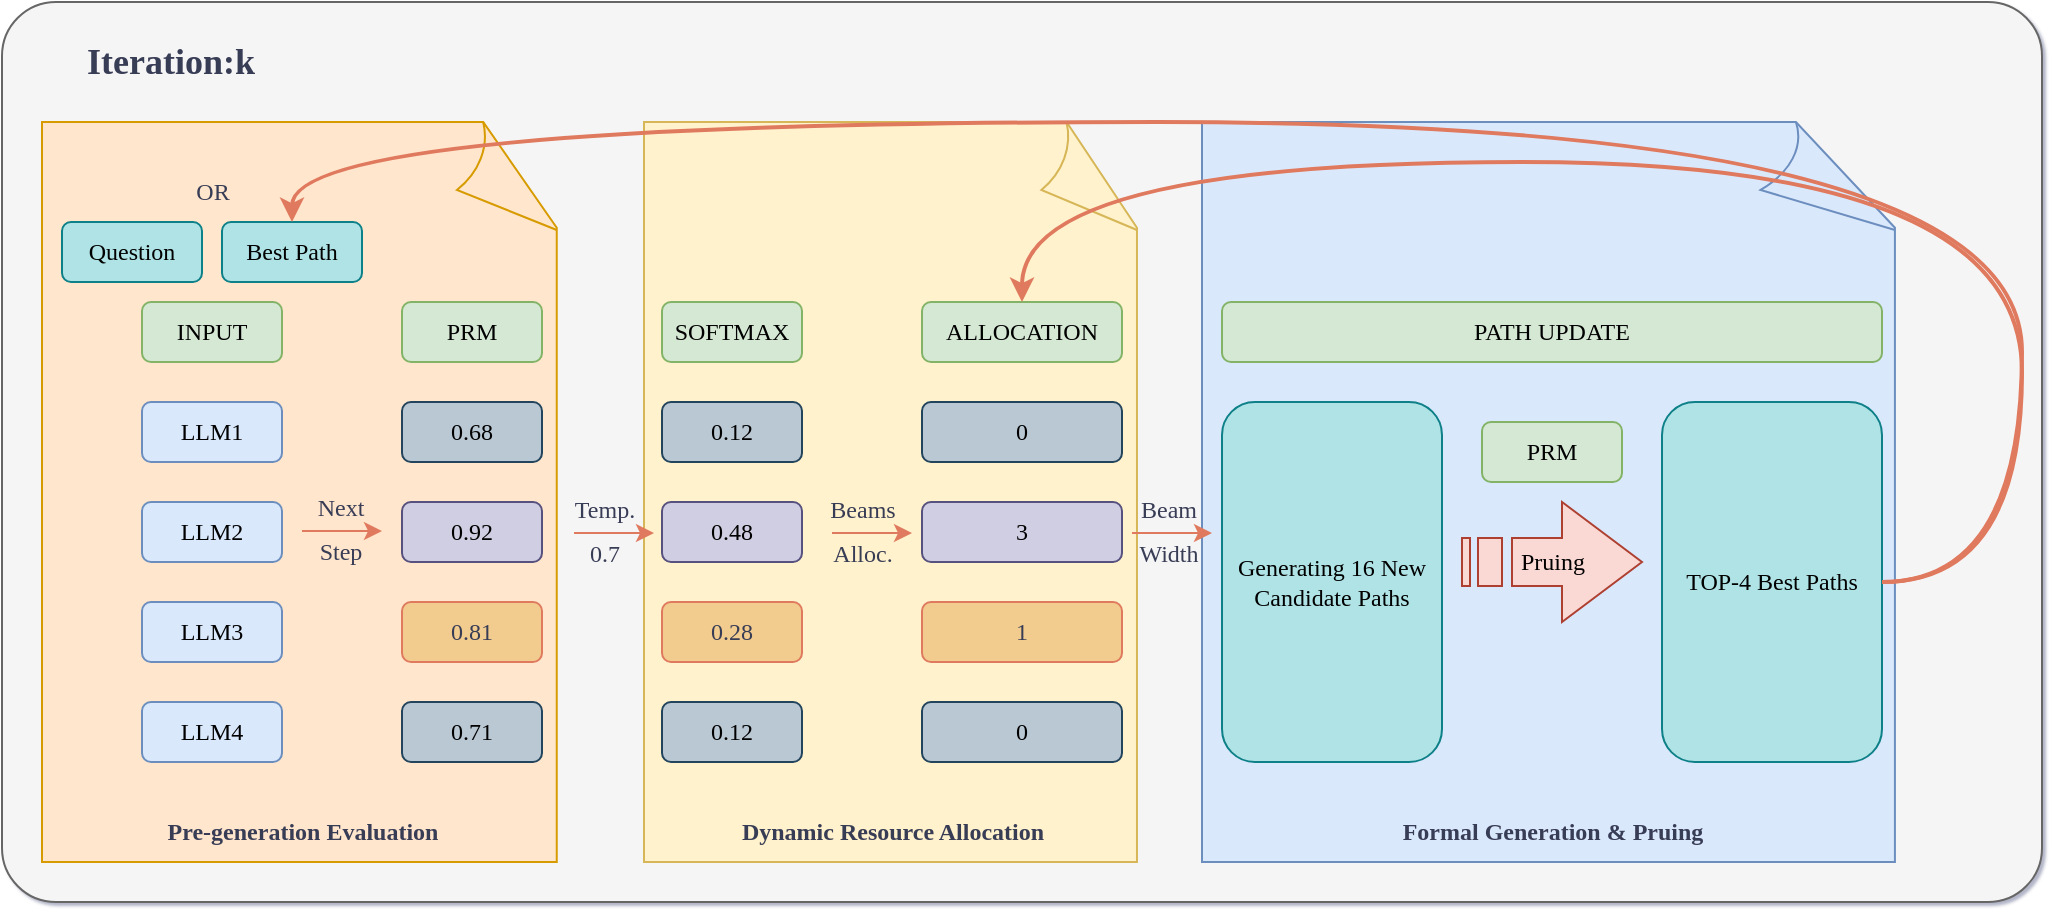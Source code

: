 <mxfile version="28.2.1">
  <diagram name="第 1 页" id="_KsVbUqQZ-v0ALwD6Hyh">
    <mxGraphModel dx="1042" dy="570" grid="1" gridSize="10" guides="1" tooltips="1" connect="1" arrows="1" fold="1" page="1" pageScale="1" pageWidth="827" pageHeight="1169" background="none" math="0" shadow="1">
      <root>
        <mxCell id="0" />
        <mxCell id="1" parent="0" />
        <mxCell id="8DVu6u98NFebpymilXGG-52" value="" style="rounded=1;whiteSpace=wrap;html=1;strokeColor=#666666;fontColor=#333333;fillColor=#f5f5f5;arcSize=6;" vertex="1" parent="1">
          <mxGeometry x="30" y="90" width="1020" height="450" as="geometry" />
        </mxCell>
        <mxCell id="8DVu6u98NFebpymilXGG-45" value="" style="whiteSpace=wrap;html=1;shape=mxgraph.basic.document;strokeColor=#6c8ebf;fillColor=#dae8fc;" vertex="1" parent="1">
          <mxGeometry x="630" y="150" width="350" height="370" as="geometry" />
        </mxCell>
        <mxCell id="8DVu6u98NFebpymilXGG-43" value="" style="whiteSpace=wrap;html=1;shape=mxgraph.basic.document;strokeColor=#d6b656;fillColor=#fff2cc;" vertex="1" parent="1">
          <mxGeometry x="351" y="150" width="249" height="370" as="geometry" />
        </mxCell>
        <mxCell id="8DVu6u98NFebpymilXGG-41" value="" style="whiteSpace=wrap;html=1;shape=mxgraph.basic.document;strokeColor=#d79b00;fillColor=#ffe6cc;" vertex="1" parent="1">
          <mxGeometry x="50" y="150" width="260" height="370" as="geometry" />
        </mxCell>
        <mxCell id="8DVu6u98NFebpymilXGG-2" value="&lt;font face=&quot;Comic Sans MS&quot;&gt;Best Path&lt;/font&gt;" style="rounded=1;whiteSpace=wrap;html=1;labelBackgroundColor=none;fillColor=#b0e3e6;strokeColor=#0e8088;align=center;verticalAlign=middle;fontFamily=Helvetica;fontSize=12;" vertex="1" parent="1">
          <mxGeometry x="140" y="200" width="70" height="30" as="geometry" />
        </mxCell>
        <mxCell id="8DVu6u98NFebpymilXGG-3" value="&lt;font face=&quot;Comic Sans MS&quot;&gt;Question&lt;/font&gt;" style="rounded=1;whiteSpace=wrap;html=1;labelBackgroundColor=none;fillColor=#b0e3e6;strokeColor=#0e8088;" vertex="1" parent="1">
          <mxGeometry x="60" y="200" width="70" height="30" as="geometry" />
        </mxCell>
        <mxCell id="8DVu6u98NFebpymilXGG-8" value="" style="group" vertex="1" connectable="0" parent="1">
          <mxGeometry x="100" y="240" width="70" height="230" as="geometry" />
        </mxCell>
        <mxCell id="ms_wc8pi5Gnqf6l3Z3Y6-1" value="&lt;font face=&quot;Comic Sans MS&quot;&gt;INPUT&lt;/font&gt;" style="rounded=1;whiteSpace=wrap;html=1;labelBackgroundColor=none;fillColor=#d5e8d4;strokeColor=#82b366;" parent="8DVu6u98NFebpymilXGG-8" vertex="1">
          <mxGeometry width="70" height="30" as="geometry" />
        </mxCell>
        <mxCell id="ms_wc8pi5Gnqf6l3Z3Y6-2" value="&lt;font face=&quot;Comic Sans MS&quot;&gt;LLM1&lt;/font&gt;" style="rounded=1;whiteSpace=wrap;html=1;labelBackgroundColor=none;fillColor=#dae8fc;strokeColor=#6c8ebf;" parent="8DVu6u98NFebpymilXGG-8" vertex="1">
          <mxGeometry y="50" width="70" height="30" as="geometry" />
        </mxCell>
        <mxCell id="ms_wc8pi5Gnqf6l3Z3Y6-3" value="&lt;font face=&quot;Comic Sans MS&quot;&gt;LLM2&lt;/font&gt;" style="rounded=1;whiteSpace=wrap;html=1;labelBackgroundColor=none;fillColor=#dae8fc;strokeColor=#6c8ebf;" parent="8DVu6u98NFebpymilXGG-8" vertex="1">
          <mxGeometry y="100" width="70" height="30" as="geometry" />
        </mxCell>
        <mxCell id="ms_wc8pi5Gnqf6l3Z3Y6-4" value="&lt;font face=&quot;Comic Sans MS&quot;&gt;LLM3&lt;/font&gt;" style="rounded=1;whiteSpace=wrap;html=1;labelBackgroundColor=none;fillColor=#dae8fc;strokeColor=#6c8ebf;" parent="8DVu6u98NFebpymilXGG-8" vertex="1">
          <mxGeometry y="150" width="70" height="30" as="geometry" />
        </mxCell>
        <mxCell id="ms_wc8pi5Gnqf6l3Z3Y6-5" value="&lt;font face=&quot;Comic Sans MS&quot;&gt;LLM4&lt;/font&gt;" style="rounded=1;whiteSpace=wrap;html=1;labelBackgroundColor=none;fillColor=#dae8fc;strokeColor=#6c8ebf;" parent="8DVu6u98NFebpymilXGG-8" vertex="1">
          <mxGeometry y="200" width="70" height="30" as="geometry" />
        </mxCell>
        <mxCell id="8DVu6u98NFebpymilXGG-10" value="" style="group" vertex="1" connectable="0" parent="1">
          <mxGeometry x="360" y="240" width="70" height="230" as="geometry" />
        </mxCell>
        <mxCell id="ms_wc8pi5Gnqf6l3Z3Y6-12" value="&lt;font face=&quot;Comic Sans MS&quot;&gt;SOFTMAX&lt;/font&gt;" style="rounded=1;whiteSpace=wrap;html=1;labelBackgroundColor=none;fillColor=#d5e8d4;strokeColor=#82b366;" parent="8DVu6u98NFebpymilXGG-10" vertex="1">
          <mxGeometry width="70" height="30" as="geometry" />
        </mxCell>
        <mxCell id="ms_wc8pi5Gnqf6l3Z3Y6-13" value="&lt;span style=&quot;font-family: &amp;quot;Comic Sans MS&amp;quot;;&quot;&gt;0.12&lt;/span&gt;" style="rounded=1;whiteSpace=wrap;html=1;labelBackgroundColor=none;fillColor=#bac8d3;strokeColor=#23445d;" parent="8DVu6u98NFebpymilXGG-10" vertex="1">
          <mxGeometry y="50" width="70" height="30" as="geometry" />
        </mxCell>
        <mxCell id="ms_wc8pi5Gnqf6l3Z3Y6-14" value="&lt;font face=&quot;Comic Sans MS&quot;&gt;0.48&lt;/font&gt;" style="rounded=1;whiteSpace=wrap;html=1;labelBackgroundColor=none;fillColor=#d0cee2;strokeColor=#56517e;" parent="8DVu6u98NFebpymilXGG-10" vertex="1">
          <mxGeometry y="100" width="70" height="30" as="geometry" />
        </mxCell>
        <mxCell id="ms_wc8pi5Gnqf6l3Z3Y6-15" value="&lt;font face=&quot;Comic Sans MS&quot;&gt;0.28&lt;/font&gt;" style="rounded=1;whiteSpace=wrap;html=1;labelBackgroundColor=none;fillColor=#F2CC8F;strokeColor=#E07A5F;fontColor=#393C56;" parent="8DVu6u98NFebpymilXGG-10" vertex="1">
          <mxGeometry y="150" width="70" height="30" as="geometry" />
        </mxCell>
        <mxCell id="ms_wc8pi5Gnqf6l3Z3Y6-16" value="&lt;font face=&quot;Comic Sans MS&quot;&gt;0.12&lt;/font&gt;" style="rounded=1;whiteSpace=wrap;html=1;labelBackgroundColor=none;fillColor=#bac8d3;strokeColor=#23445d;" parent="8DVu6u98NFebpymilXGG-10" vertex="1">
          <mxGeometry y="200" width="70" height="30" as="geometry" />
        </mxCell>
        <mxCell id="8DVu6u98NFebpymilXGG-11" value="" style="group" vertex="1" connectable="0" parent="1">
          <mxGeometry x="490" y="240" width="100" height="230" as="geometry" />
        </mxCell>
        <mxCell id="ms_wc8pi5Gnqf6l3Z3Y6-17" value="&lt;font face=&quot;Comic Sans MS&quot;&gt;ALLOCATION&lt;/font&gt;" style="rounded=1;whiteSpace=wrap;html=1;labelBackgroundColor=none;fillColor=#d5e8d4;strokeColor=#82b366;" parent="8DVu6u98NFebpymilXGG-11" vertex="1">
          <mxGeometry width="100" height="30" as="geometry" />
        </mxCell>
        <mxCell id="ms_wc8pi5Gnqf6l3Z3Y6-18" value="&lt;span style=&quot;font-family: &amp;quot;Comic Sans MS&amp;quot;;&quot;&gt;0&lt;/span&gt;" style="rounded=1;whiteSpace=wrap;html=1;labelBackgroundColor=none;fillColor=#bac8d3;strokeColor=#23445d;" parent="8DVu6u98NFebpymilXGG-11" vertex="1">
          <mxGeometry y="50" width="100" height="30" as="geometry" />
        </mxCell>
        <mxCell id="ms_wc8pi5Gnqf6l3Z3Y6-19" value="&lt;font face=&quot;Comic Sans MS&quot;&gt;3&lt;/font&gt;" style="rounded=1;whiteSpace=wrap;html=1;labelBackgroundColor=none;fillColor=#d0cee2;strokeColor=#56517e;" parent="8DVu6u98NFebpymilXGG-11" vertex="1">
          <mxGeometry y="100" width="100" height="30" as="geometry" />
        </mxCell>
        <mxCell id="ms_wc8pi5Gnqf6l3Z3Y6-20" value="&lt;font face=&quot;Comic Sans MS&quot;&gt;1&lt;/font&gt;" style="rounded=1;whiteSpace=wrap;html=1;labelBackgroundColor=none;fillColor=#F2CC8F;strokeColor=#E07A5F;fontColor=#393C56;" parent="8DVu6u98NFebpymilXGG-11" vertex="1">
          <mxGeometry y="150" width="100" height="30" as="geometry" />
        </mxCell>
        <mxCell id="ms_wc8pi5Gnqf6l3Z3Y6-21" value="&lt;font face=&quot;Comic Sans MS&quot;&gt;0&lt;/font&gt;" style="rounded=1;whiteSpace=wrap;html=1;labelBackgroundColor=none;fillColor=#bac8d3;strokeColor=#23445d;" parent="8DVu6u98NFebpymilXGG-11" vertex="1">
          <mxGeometry y="200" width="100" height="30" as="geometry" />
        </mxCell>
        <mxCell id="8DVu6u98NFebpymilXGG-12" value="" style="group" vertex="1" connectable="0" parent="1">
          <mxGeometry x="640" y="240" width="330" height="290" as="geometry" />
        </mxCell>
        <mxCell id="ms_wc8pi5Gnqf6l3Z3Y6-23" value="&lt;font face=&quot;Comic Sans MS&quot;&gt;PATH UPDATE&lt;/font&gt;" style="rounded=1;whiteSpace=wrap;html=1;labelBackgroundColor=none;fillColor=#d5e8d4;strokeColor=#82b366;" parent="8DVu6u98NFebpymilXGG-12" vertex="1">
          <mxGeometry width="330" height="30" as="geometry" />
        </mxCell>
        <mxCell id="ms_wc8pi5Gnqf6l3Z3Y6-28" value="&lt;span style=&quot;font-family: &amp;quot;Comic Sans MS&amp;quot;;&quot;&gt;Generating 16 New Candidate Paths&lt;/span&gt;" style="rounded=1;whiteSpace=wrap;html=1;labelBackgroundColor=none;fillColor=#b0e3e6;strokeColor=#0e8088;" parent="8DVu6u98NFebpymilXGG-12" vertex="1">
          <mxGeometry y="50" width="110" height="180" as="geometry" />
        </mxCell>
        <mxCell id="ms_wc8pi5Gnqf6l3Z3Y6-30" value="&lt;font face=&quot;Comic Sans MS&quot;&gt;Pruing&lt;/font&gt;" style="html=1;shadow=0;dashed=0;align=center;verticalAlign=middle;shape=mxgraph.arrows2.stripedArrow;dy=0.6;dx=40;notch=25;rounded=1;labelBackgroundColor=none;fillColor=#fad9d5;strokeColor=#ae4132;" parent="8DVu6u98NFebpymilXGG-12" vertex="1">
          <mxGeometry x="120" y="100" width="90" height="60" as="geometry" />
        </mxCell>
        <mxCell id="8DVu6u98NFebpymilXGG-7" value="&lt;span style=&quot;font-family: &amp;quot;Comic Sans MS&amp;quot;;&quot;&gt;TOP-4 Best Paths&lt;/span&gt;" style="rounded=1;whiteSpace=wrap;html=1;labelBackgroundColor=none;fillColor=#b0e3e6;strokeColor=#0e8088;" vertex="1" parent="8DVu6u98NFebpymilXGG-12">
          <mxGeometry x="220" y="50" width="110" height="180" as="geometry" />
        </mxCell>
        <mxCell id="8DVu6u98NFebpymilXGG-39" value="&lt;font face=&quot;Comic Sans MS&quot;&gt;PRM&lt;/font&gt;" style="rounded=1;whiteSpace=wrap;html=1;labelBackgroundColor=none;fillColor=#d5e8d4;strokeColor=#82b366;flipH=1;flipV=1;" vertex="1" parent="8DVu6u98NFebpymilXGG-12">
          <mxGeometry x="130" y="60" width="70" height="30" as="geometry" />
        </mxCell>
        <mxCell id="8DVu6u98NFebpymilXGG-13" value="" style="group" vertex="1" connectable="0" parent="1">
          <mxGeometry x="230" y="240" width="70" height="230" as="geometry" />
        </mxCell>
        <mxCell id="ms_wc8pi5Gnqf6l3Z3Y6-11" value="&lt;font face=&quot;Comic Sans MS&quot;&gt;0.71&lt;/font&gt;" style="rounded=1;whiteSpace=wrap;html=1;labelBackgroundColor=none;fillColor=#bac8d3;strokeColor=#23445d;flipH=1;flipV=1;" parent="8DVu6u98NFebpymilXGG-13" vertex="1">
          <mxGeometry y="200" width="70" height="30" as="geometry" />
        </mxCell>
        <mxCell id="ms_wc8pi5Gnqf6l3Z3Y6-7" value="&lt;font face=&quot;Comic Sans MS&quot;&gt;PRM&lt;/font&gt;" style="rounded=1;whiteSpace=wrap;html=1;labelBackgroundColor=none;fillColor=#d5e8d4;strokeColor=#82b366;flipH=1;flipV=1;" parent="8DVu6u98NFebpymilXGG-13" vertex="1">
          <mxGeometry width="70" height="30" as="geometry" />
        </mxCell>
        <mxCell id="ms_wc8pi5Gnqf6l3Z3Y6-8" value="&lt;span style=&quot;font-family: &amp;quot;Comic Sans MS&amp;quot;;&quot;&gt;0.68&lt;/span&gt;" style="rounded=1;whiteSpace=wrap;html=1;labelBackgroundColor=none;fillColor=#bac8d3;strokeColor=#23445d;flipH=1;flipV=1;" parent="8DVu6u98NFebpymilXGG-13" vertex="1">
          <mxGeometry y="50" width="70" height="30" as="geometry" />
        </mxCell>
        <mxCell id="ms_wc8pi5Gnqf6l3Z3Y6-9" value="&lt;font face=&quot;Comic Sans MS&quot;&gt;0.92&lt;/font&gt;" style="rounded=1;whiteSpace=wrap;html=1;labelBackgroundColor=none;fillColor=#d0cee2;strokeColor=#56517e;flipH=1;flipV=1;" parent="8DVu6u98NFebpymilXGG-13" vertex="1">
          <mxGeometry y="100" width="70" height="30" as="geometry" />
        </mxCell>
        <mxCell id="ms_wc8pi5Gnqf6l3Z3Y6-10" value="&lt;font face=&quot;Comic Sans MS&quot;&gt;0.81&lt;/font&gt;" style="rounded=1;whiteSpace=wrap;html=1;labelBackgroundColor=none;fillColor=#F2CC8F;strokeColor=#E07A5F;fontColor=#393C56;flipH=1;flipV=1;" parent="8DVu6u98NFebpymilXGG-13" vertex="1">
          <mxGeometry y="150" width="70" height="30" as="geometry" />
        </mxCell>
        <mxCell id="8DVu6u98NFebpymilXGG-14" value="&lt;font face=&quot;Comic Sans MS&quot;&gt;OR&lt;/font&gt;" style="text;html=1;align=center;verticalAlign=middle;resizable=0;points=[];autosize=1;strokeColor=none;fillColor=none;fontColor=#393C56;" vertex="1" parent="1">
          <mxGeometry x="115" y="170" width="40" height="30" as="geometry" />
        </mxCell>
        <mxCell id="8DVu6u98NFebpymilXGG-26" value="" style="endArrow=classic;html=1;rounded=0;strokeColor=#E07A5F;fontColor=#393C56;curved=1;fillColor=#F2CC8F;" edge="1" parent="1">
          <mxGeometry width="50" height="50" relative="1" as="geometry">
            <mxPoint x="180" y="354.5" as="sourcePoint" />
            <mxPoint x="220" y="354.5" as="targetPoint" />
          </mxGeometry>
        </mxCell>
        <mxCell id="8DVu6u98NFebpymilXGG-30" value="&lt;font face=&quot;Comic Sans MS&quot;&gt;Next&lt;/font&gt;" style="text;html=1;align=center;verticalAlign=middle;resizable=0;points=[];autosize=1;strokeColor=none;fillColor=none;fontColor=#393C56;" vertex="1" parent="1">
          <mxGeometry x="174" y="328" width="50" height="30" as="geometry" />
        </mxCell>
        <mxCell id="8DVu6u98NFebpymilXGG-31" value="&lt;font face=&quot;Comic Sans MS&quot;&gt;Step&lt;/font&gt;" style="text;html=1;align=center;verticalAlign=middle;resizable=0;points=[];autosize=1;strokeColor=none;fillColor=none;fontColor=#393C56;" vertex="1" parent="1">
          <mxGeometry x="174" y="350" width="50" height="30" as="geometry" />
        </mxCell>
        <mxCell id="8DVu6u98NFebpymilXGG-32" value="" style="endArrow=classic;html=1;rounded=0;strokeColor=#E07A5F;fontColor=#393C56;curved=1;fillColor=#F2CC8F;" edge="1" parent="1">
          <mxGeometry width="50" height="50" relative="1" as="geometry">
            <mxPoint x="316" y="355.5" as="sourcePoint" />
            <mxPoint x="356" y="355.5" as="targetPoint" />
          </mxGeometry>
        </mxCell>
        <mxCell id="8DVu6u98NFebpymilXGG-33" value="&lt;font face=&quot;Comic Sans MS&quot;&gt;Temp.&lt;/font&gt;" style="text;html=1;align=center;verticalAlign=middle;resizable=0;points=[];autosize=1;strokeColor=none;fillColor=none;fontColor=#393C56;" vertex="1" parent="1">
          <mxGeometry x="301" y="329" width="60" height="30" as="geometry" />
        </mxCell>
        <mxCell id="8DVu6u98NFebpymilXGG-34" value="&lt;font face=&quot;Comic Sans MS&quot;&gt;0.7&lt;/font&gt;" style="text;html=1;align=center;verticalAlign=middle;resizable=0;points=[];autosize=1;strokeColor=none;fillColor=none;fontColor=#393C56;" vertex="1" parent="1">
          <mxGeometry x="311" y="351" width="40" height="30" as="geometry" />
        </mxCell>
        <mxCell id="8DVu6u98NFebpymilXGG-35" value="" style="endArrow=classic;html=1;rounded=0;strokeColor=#E07A5F;fontColor=#393C56;curved=1;fillColor=#F2CC8F;" edge="1" parent="1">
          <mxGeometry width="50" height="50" relative="1" as="geometry">
            <mxPoint x="445" y="355.5" as="sourcePoint" />
            <mxPoint x="485" y="355.5" as="targetPoint" />
          </mxGeometry>
        </mxCell>
        <mxCell id="8DVu6u98NFebpymilXGG-36" value="&lt;font face=&quot;Comic Sans MS&quot;&gt;Beams&lt;/font&gt;" style="text;html=1;align=center;verticalAlign=middle;resizable=0;points=[];autosize=1;strokeColor=none;fillColor=none;fontColor=#393C56;" vertex="1" parent="1">
          <mxGeometry x="430" y="329" width="60" height="30" as="geometry" />
        </mxCell>
        <mxCell id="8DVu6u98NFebpymilXGG-37" value="&lt;font face=&quot;Comic Sans MS&quot;&gt;Alloc.&lt;/font&gt;" style="text;html=1;align=center;verticalAlign=middle;resizable=0;points=[];autosize=1;strokeColor=none;fillColor=none;fontColor=#393C56;" vertex="1" parent="1">
          <mxGeometry x="435" y="351" width="50" height="30" as="geometry" />
        </mxCell>
        <mxCell id="8DVu6u98NFebpymilXGG-38" style="edgeStyle=orthogonalEdgeStyle;curved=1;rounded=0;orthogonalLoop=1;jettySize=auto;html=1;entryX=0.5;entryY=0;entryDx=0;entryDy=0;strokeColor=#E07A5F;fontColor=#393C56;fillColor=#F2CC8F;strokeWidth=2;" edge="1" parent="1" source="8DVu6u98NFebpymilXGG-7" target="8DVu6u98NFebpymilXGG-2">
          <mxGeometry relative="1" as="geometry">
            <Array as="points">
              <mxPoint x="1040" y="380" />
              <mxPoint x="1040" y="150" />
              <mxPoint x="175" y="150" />
            </Array>
          </mxGeometry>
        </mxCell>
        <mxCell id="8DVu6u98NFebpymilXGG-40" style="edgeStyle=orthogonalEdgeStyle;curved=1;rounded=0;orthogonalLoop=1;jettySize=auto;html=1;entryX=0.5;entryY=0;entryDx=0;entryDy=0;strokeColor=#E07A5F;fontColor=#393C56;fillColor=#F2CC8F;strokeWidth=2;" edge="1" parent="1" source="8DVu6u98NFebpymilXGG-7" target="ms_wc8pi5Gnqf6l3Z3Y6-17">
          <mxGeometry relative="1" as="geometry">
            <Array as="points">
              <mxPoint x="1040" y="380" />
              <mxPoint x="1040" y="170" />
              <mxPoint x="540" y="170" />
            </Array>
          </mxGeometry>
        </mxCell>
        <mxCell id="8DVu6u98NFebpymilXGG-42" value="&lt;font face=&quot;Comic Sans MS&quot;&gt;&lt;b&gt;Pre-generation Evaluation&lt;/b&gt;&lt;/font&gt;" style="text;html=1;align=center;verticalAlign=middle;resizable=0;points=[];autosize=1;strokeColor=none;fillColor=none;fontColor=#393C56;" vertex="1" parent="1">
          <mxGeometry x="95" y="490" width="170" height="30" as="geometry" />
        </mxCell>
        <mxCell id="8DVu6u98NFebpymilXGG-44" value="&lt;font face=&quot;Comic Sans MS&quot;&gt;&lt;b&gt;Dynamic Resource Allocation&lt;/b&gt;&lt;/font&gt;" style="text;html=1;align=center;verticalAlign=middle;resizable=0;points=[];autosize=1;strokeColor=none;fillColor=none;fontColor=#393C56;" vertex="1" parent="1">
          <mxGeometry x="380" y="490" width="190" height="30" as="geometry" />
        </mxCell>
        <mxCell id="8DVu6u98NFebpymilXGG-46" value="&lt;font face=&quot;Comic Sans MS&quot;&gt;&lt;b&gt;Formal Generation &amp;amp; Pruing&lt;/b&gt;&lt;/font&gt;" style="text;html=1;align=center;verticalAlign=middle;resizable=0;points=[];autosize=1;strokeColor=none;fillColor=none;fontColor=#393C56;" vertex="1" parent="1">
          <mxGeometry x="715" y="490" width="180" height="30" as="geometry" />
        </mxCell>
        <mxCell id="8DVu6u98NFebpymilXGG-49" value="" style="endArrow=classic;html=1;rounded=0;strokeColor=#E07A5F;fontColor=#393C56;curved=1;fillColor=#F2CC8F;" edge="1" parent="1">
          <mxGeometry width="50" height="50" relative="1" as="geometry">
            <mxPoint x="595" y="355.5" as="sourcePoint" />
            <mxPoint x="635" y="355.5" as="targetPoint" />
          </mxGeometry>
        </mxCell>
        <mxCell id="8DVu6u98NFebpymilXGG-50" value="&lt;font face=&quot;Comic Sans MS&quot;&gt;Beam&lt;/font&gt;" style="text;html=1;align=center;verticalAlign=middle;resizable=0;points=[];autosize=1;strokeColor=none;fillColor=none;fontColor=#393C56;" vertex="1" parent="1">
          <mxGeometry x="588" y="329" width="50" height="30" as="geometry" />
        </mxCell>
        <mxCell id="8DVu6u98NFebpymilXGG-51" value="&lt;font face=&quot;Comic Sans MS&quot;&gt;Width&lt;/font&gt;" style="text;html=1;align=center;verticalAlign=middle;resizable=0;points=[];autosize=1;strokeColor=none;fillColor=none;fontColor=#393C56;" vertex="1" parent="1">
          <mxGeometry x="583" y="351" width="60" height="30" as="geometry" />
        </mxCell>
        <mxCell id="8DVu6u98NFebpymilXGG-53" value="&lt;font style=&quot;font-size: 18px;&quot; face=&quot;Comic Sans MS&quot;&gt;&lt;b style=&quot;&quot;&gt;Iteration:k&lt;/b&gt;&lt;/font&gt;" style="text;html=1;align=center;verticalAlign=middle;resizable=0;points=[];autosize=1;strokeColor=none;fillColor=none;fontColor=#393C56;" vertex="1" parent="1">
          <mxGeometry x="54" y="100" width="120" height="40" as="geometry" />
        </mxCell>
      </root>
    </mxGraphModel>
  </diagram>
</mxfile>
